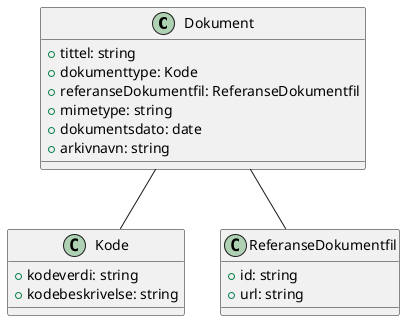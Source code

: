 @startuml
class Dokument {
    +tittel: string
    +dokumenttype: Kode
    +referanseDokumentfil: ReferanseDokumentfil
    +mimetype: string
    +dokumentsdato: date
    +arkivnavn: string
}

Dokument -- Kode
Dokument -- ReferanseDokumentfil

class Kode {
    +kodeverdi: string
    +kodebeskrivelse: string
}

class ReferanseDokumentfil {
    +id: string
    +url: string
}

@enduml
